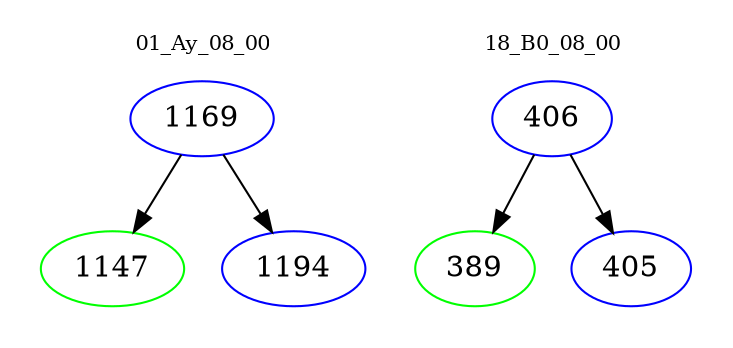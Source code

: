 digraph{
subgraph cluster_0 {
color = white
label = "01_Ay_08_00";
fontsize=10;
T0_1169 [label="1169", color="blue"]
T0_1169 -> T0_1147 [color="black"]
T0_1147 [label="1147", color="green"]
T0_1169 -> T0_1194 [color="black"]
T0_1194 [label="1194", color="blue"]
}
subgraph cluster_1 {
color = white
label = "18_B0_08_00";
fontsize=10;
T1_406 [label="406", color="blue"]
T1_406 -> T1_389 [color="black"]
T1_389 [label="389", color="green"]
T1_406 -> T1_405 [color="black"]
T1_405 [label="405", color="blue"]
}
}
